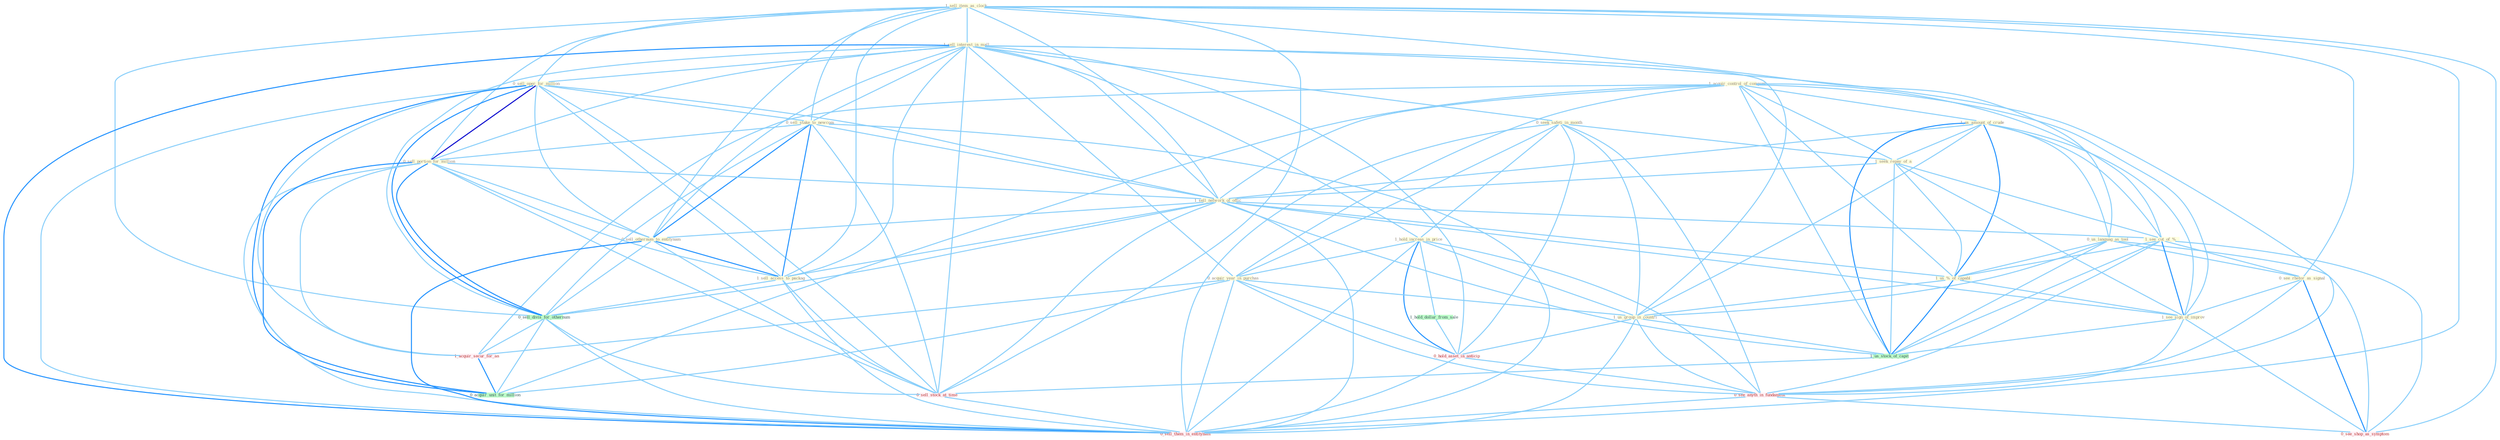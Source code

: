 Graph G{ 
    node
    [shape=polygon,style=filled,width=.5,height=.06,color="#BDFCC9",fixedsize=true,fontsize=4,
    fontcolor="#2f4f4f"];
    {node
    [color="#ffffe0", fontcolor="#8b7d6b"] "1_sell_item_as_clock " "1_sell_interest_in_mall " "0_seek_safeti_in_month " "1_hold_increas_in_price " "1_acquir_control_of_compani " "1_us_amount_of_crude " "0_sell_oper_for_million " "0_us_languag_as_tool " "0_sell_stake_to_newcom " "0_sell_portion_for_million " "1_seek_repay_of_a " "1_sell_network_of_offic " "0_acquir_year_in_purchas " "1_see_cut_of_% " "0_sell_othernum_to_entitynam " "0_see_rhetor_as_signal " "1_us_%_of_capabl " "1_see_sign_of_improv " "1_sell_access_to_packag " "1_us_group_in_countri "}
{node [color="#fff0f5", fontcolor="#b22222"] "1_acquir_secur_for_an " "0_hold_asset_in_anticip " "0_sell_stock_at_time " "0_see_anyth_in_fundament " "0_see_shop_as_symptom " "0_sell_them_in_entitynam "}
edge [color="#B0E2FF"];

	"1_sell_item_as_clock " -- "1_sell_interest_in_mall " [w="1", color="#87cefa" ];
	"1_sell_item_as_clock " -- "0_sell_oper_for_million " [w="1", color="#87cefa" ];
	"1_sell_item_as_clock " -- "0_us_languag_as_tool " [w="1", color="#87cefa" ];
	"1_sell_item_as_clock " -- "0_sell_stake_to_newcom " [w="1", color="#87cefa" ];
	"1_sell_item_as_clock " -- "0_sell_portion_for_million " [w="1", color="#87cefa" ];
	"1_sell_item_as_clock " -- "1_sell_network_of_offic " [w="1", color="#87cefa" ];
	"1_sell_item_as_clock " -- "0_sell_othernum_to_entitynam " [w="1", color="#87cefa" ];
	"1_sell_item_as_clock " -- "0_see_rhetor_as_signal " [w="1", color="#87cefa" ];
	"1_sell_item_as_clock " -- "1_sell_access_to_packag " [w="1", color="#87cefa" ];
	"1_sell_item_as_clock " -- "0_sell_divis_for_othernum " [w="1", color="#87cefa" ];
	"1_sell_item_as_clock " -- "0_sell_stock_at_time " [w="1", color="#87cefa" ];
	"1_sell_item_as_clock " -- "0_see_shop_as_symptom " [w="1", color="#87cefa" ];
	"1_sell_item_as_clock " -- "0_sell_them_in_entitynam " [w="1", color="#87cefa" ];
	"1_sell_interest_in_mall " -- "0_seek_safeti_in_month " [w="1", color="#87cefa" ];
	"1_sell_interest_in_mall " -- "1_hold_increas_in_price " [w="1", color="#87cefa" ];
	"1_sell_interest_in_mall " -- "0_sell_oper_for_million " [w="1", color="#87cefa" ];
	"1_sell_interest_in_mall " -- "0_sell_stake_to_newcom " [w="1", color="#87cefa" ];
	"1_sell_interest_in_mall " -- "0_sell_portion_for_million " [w="1", color="#87cefa" ];
	"1_sell_interest_in_mall " -- "1_sell_network_of_offic " [w="1", color="#87cefa" ];
	"1_sell_interest_in_mall " -- "0_acquir_year_in_purchas " [w="1", color="#87cefa" ];
	"1_sell_interest_in_mall " -- "0_sell_othernum_to_entitynam " [w="1", color="#87cefa" ];
	"1_sell_interest_in_mall " -- "1_sell_access_to_packag " [w="1", color="#87cefa" ];
	"1_sell_interest_in_mall " -- "1_us_group_in_countri " [w="1", color="#87cefa" ];
	"1_sell_interest_in_mall " -- "0_sell_divis_for_othernum " [w="1", color="#87cefa" ];
	"1_sell_interest_in_mall " -- "0_hold_asset_in_anticip " [w="1", color="#87cefa" ];
	"1_sell_interest_in_mall " -- "0_sell_stock_at_time " [w="1", color="#87cefa" ];
	"1_sell_interest_in_mall " -- "0_see_anyth_in_fundament " [w="1", color="#87cefa" ];
	"1_sell_interest_in_mall " -- "0_sell_them_in_entitynam " [w="2", color="#1e90ff" , len=0.8];
	"0_seek_safeti_in_month " -- "1_hold_increas_in_price " [w="1", color="#87cefa" ];
	"0_seek_safeti_in_month " -- "1_seek_repay_of_a " [w="1", color="#87cefa" ];
	"0_seek_safeti_in_month " -- "0_acquir_year_in_purchas " [w="1", color="#87cefa" ];
	"0_seek_safeti_in_month " -- "1_us_group_in_countri " [w="1", color="#87cefa" ];
	"0_seek_safeti_in_month " -- "0_hold_asset_in_anticip " [w="1", color="#87cefa" ];
	"0_seek_safeti_in_month " -- "0_see_anyth_in_fundament " [w="1", color="#87cefa" ];
	"0_seek_safeti_in_month " -- "0_sell_them_in_entitynam " [w="1", color="#87cefa" ];
	"1_hold_increas_in_price " -- "0_acquir_year_in_purchas " [w="1", color="#87cefa" ];
	"1_hold_increas_in_price " -- "1_us_group_in_countri " [w="1", color="#87cefa" ];
	"1_hold_increas_in_price " -- "1_hold_dollar_from_sale " [w="1", color="#87cefa" ];
	"1_hold_increas_in_price " -- "0_hold_asset_in_anticip " [w="2", color="#1e90ff" , len=0.8];
	"1_hold_increas_in_price " -- "0_see_anyth_in_fundament " [w="1", color="#87cefa" ];
	"1_hold_increas_in_price " -- "0_sell_them_in_entitynam " [w="1", color="#87cefa" ];
	"1_acquir_control_of_compani " -- "1_us_amount_of_crude " [w="1", color="#87cefa" ];
	"1_acquir_control_of_compani " -- "1_seek_repay_of_a " [w="1", color="#87cefa" ];
	"1_acquir_control_of_compani " -- "1_sell_network_of_offic " [w="1", color="#87cefa" ];
	"1_acquir_control_of_compani " -- "0_acquir_year_in_purchas " [w="1", color="#87cefa" ];
	"1_acquir_control_of_compani " -- "1_see_cut_of_% " [w="1", color="#87cefa" ];
	"1_acquir_control_of_compani " -- "1_us_%_of_capabl " [w="1", color="#87cefa" ];
	"1_acquir_control_of_compani " -- "1_see_sign_of_improv " [w="1", color="#87cefa" ];
	"1_acquir_control_of_compani " -- "1_acquir_secur_for_an " [w="1", color="#87cefa" ];
	"1_acquir_control_of_compani " -- "1_us_stock_of_capit " [w="1", color="#87cefa" ];
	"1_acquir_control_of_compani " -- "0_acquir_unit_for_million " [w="1", color="#87cefa" ];
	"1_us_amount_of_crude " -- "0_us_languag_as_tool " [w="1", color="#87cefa" ];
	"1_us_amount_of_crude " -- "1_seek_repay_of_a " [w="1", color="#87cefa" ];
	"1_us_amount_of_crude " -- "1_sell_network_of_offic " [w="1", color="#87cefa" ];
	"1_us_amount_of_crude " -- "1_see_cut_of_% " [w="1", color="#87cefa" ];
	"1_us_amount_of_crude " -- "1_us_%_of_capabl " [w="2", color="#1e90ff" , len=0.8];
	"1_us_amount_of_crude " -- "1_see_sign_of_improv " [w="1", color="#87cefa" ];
	"1_us_amount_of_crude " -- "1_us_group_in_countri " [w="1", color="#87cefa" ];
	"1_us_amount_of_crude " -- "1_us_stock_of_capit " [w="2", color="#1e90ff" , len=0.8];
	"0_sell_oper_for_million " -- "0_sell_stake_to_newcom " [w="1", color="#87cefa" ];
	"0_sell_oper_for_million " -- "0_sell_portion_for_million " [w="3", color="#0000cd" , len=0.6];
	"0_sell_oper_for_million " -- "1_sell_network_of_offic " [w="1", color="#87cefa" ];
	"0_sell_oper_for_million " -- "0_sell_othernum_to_entitynam " [w="1", color="#87cefa" ];
	"0_sell_oper_for_million " -- "1_sell_access_to_packag " [w="1", color="#87cefa" ];
	"0_sell_oper_for_million " -- "0_sell_divis_for_othernum " [w="2", color="#1e90ff" , len=0.8];
	"0_sell_oper_for_million " -- "1_acquir_secur_for_an " [w="1", color="#87cefa" ];
	"0_sell_oper_for_million " -- "0_sell_stock_at_time " [w="1", color="#87cefa" ];
	"0_sell_oper_for_million " -- "0_acquir_unit_for_million " [w="2", color="#1e90ff" , len=0.8];
	"0_sell_oper_for_million " -- "0_sell_them_in_entitynam " [w="1", color="#87cefa" ];
	"0_us_languag_as_tool " -- "0_see_rhetor_as_signal " [w="1", color="#87cefa" ];
	"0_us_languag_as_tool " -- "1_us_%_of_capabl " [w="1", color="#87cefa" ];
	"0_us_languag_as_tool " -- "1_us_group_in_countri " [w="1", color="#87cefa" ];
	"0_us_languag_as_tool " -- "1_us_stock_of_capit " [w="1", color="#87cefa" ];
	"0_us_languag_as_tool " -- "0_see_shop_as_symptom " [w="1", color="#87cefa" ];
	"0_sell_stake_to_newcom " -- "0_sell_portion_for_million " [w="1", color="#87cefa" ];
	"0_sell_stake_to_newcom " -- "1_sell_network_of_offic " [w="1", color="#87cefa" ];
	"0_sell_stake_to_newcom " -- "0_sell_othernum_to_entitynam " [w="2", color="#1e90ff" , len=0.8];
	"0_sell_stake_to_newcom " -- "1_sell_access_to_packag " [w="2", color="#1e90ff" , len=0.8];
	"0_sell_stake_to_newcom " -- "0_sell_divis_for_othernum " [w="1", color="#87cefa" ];
	"0_sell_stake_to_newcom " -- "0_sell_stock_at_time " [w="1", color="#87cefa" ];
	"0_sell_stake_to_newcom " -- "0_sell_them_in_entitynam " [w="1", color="#87cefa" ];
	"0_sell_portion_for_million " -- "1_sell_network_of_offic " [w="1", color="#87cefa" ];
	"0_sell_portion_for_million " -- "0_sell_othernum_to_entitynam " [w="1", color="#87cefa" ];
	"0_sell_portion_for_million " -- "1_sell_access_to_packag " [w="1", color="#87cefa" ];
	"0_sell_portion_for_million " -- "0_sell_divis_for_othernum " [w="2", color="#1e90ff" , len=0.8];
	"0_sell_portion_for_million " -- "1_acquir_secur_for_an " [w="1", color="#87cefa" ];
	"0_sell_portion_for_million " -- "0_sell_stock_at_time " [w="1", color="#87cefa" ];
	"0_sell_portion_for_million " -- "0_acquir_unit_for_million " [w="2", color="#1e90ff" , len=0.8];
	"0_sell_portion_for_million " -- "0_sell_them_in_entitynam " [w="1", color="#87cefa" ];
	"1_seek_repay_of_a " -- "1_sell_network_of_offic " [w="1", color="#87cefa" ];
	"1_seek_repay_of_a " -- "1_see_cut_of_% " [w="1", color="#87cefa" ];
	"1_seek_repay_of_a " -- "1_us_%_of_capabl " [w="1", color="#87cefa" ];
	"1_seek_repay_of_a " -- "1_see_sign_of_improv " [w="1", color="#87cefa" ];
	"1_seek_repay_of_a " -- "1_us_stock_of_capit " [w="1", color="#87cefa" ];
	"1_sell_network_of_offic " -- "1_see_cut_of_% " [w="1", color="#87cefa" ];
	"1_sell_network_of_offic " -- "0_sell_othernum_to_entitynam " [w="1", color="#87cefa" ];
	"1_sell_network_of_offic " -- "1_us_%_of_capabl " [w="1", color="#87cefa" ];
	"1_sell_network_of_offic " -- "1_see_sign_of_improv " [w="1", color="#87cefa" ];
	"1_sell_network_of_offic " -- "1_sell_access_to_packag " [w="1", color="#87cefa" ];
	"1_sell_network_of_offic " -- "0_sell_divis_for_othernum " [w="1", color="#87cefa" ];
	"1_sell_network_of_offic " -- "1_us_stock_of_capit " [w="1", color="#87cefa" ];
	"1_sell_network_of_offic " -- "0_sell_stock_at_time " [w="1", color="#87cefa" ];
	"1_sell_network_of_offic " -- "0_sell_them_in_entitynam " [w="1", color="#87cefa" ];
	"0_acquir_year_in_purchas " -- "1_us_group_in_countri " [w="1", color="#87cefa" ];
	"0_acquir_year_in_purchas " -- "1_acquir_secur_for_an " [w="1", color="#87cefa" ];
	"0_acquir_year_in_purchas " -- "0_hold_asset_in_anticip " [w="1", color="#87cefa" ];
	"0_acquir_year_in_purchas " -- "0_see_anyth_in_fundament " [w="1", color="#87cefa" ];
	"0_acquir_year_in_purchas " -- "0_acquir_unit_for_million " [w="1", color="#87cefa" ];
	"0_acquir_year_in_purchas " -- "0_sell_them_in_entitynam " [w="1", color="#87cefa" ];
	"1_see_cut_of_% " -- "0_see_rhetor_as_signal " [w="1", color="#87cefa" ];
	"1_see_cut_of_% " -- "1_us_%_of_capabl " [w="1", color="#87cefa" ];
	"1_see_cut_of_% " -- "1_see_sign_of_improv " [w="2", color="#1e90ff" , len=0.8];
	"1_see_cut_of_% " -- "1_us_stock_of_capit " [w="1", color="#87cefa" ];
	"1_see_cut_of_% " -- "0_see_anyth_in_fundament " [w="1", color="#87cefa" ];
	"1_see_cut_of_% " -- "0_see_shop_as_symptom " [w="1", color="#87cefa" ];
	"0_sell_othernum_to_entitynam " -- "1_sell_access_to_packag " [w="2", color="#1e90ff" , len=0.8];
	"0_sell_othernum_to_entitynam " -- "0_sell_divis_for_othernum " [w="1", color="#87cefa" ];
	"0_sell_othernum_to_entitynam " -- "0_sell_stock_at_time " [w="1", color="#87cefa" ];
	"0_sell_othernum_to_entitynam " -- "0_sell_them_in_entitynam " [w="2", color="#1e90ff" , len=0.8];
	"0_see_rhetor_as_signal " -- "1_see_sign_of_improv " [w="1", color="#87cefa" ];
	"0_see_rhetor_as_signal " -- "0_see_anyth_in_fundament " [w="1", color="#87cefa" ];
	"0_see_rhetor_as_signal " -- "0_see_shop_as_symptom " [w="2", color="#1e90ff" , len=0.8];
	"1_us_%_of_capabl " -- "1_see_sign_of_improv " [w="1", color="#87cefa" ];
	"1_us_%_of_capabl " -- "1_us_group_in_countri " [w="1", color="#87cefa" ];
	"1_us_%_of_capabl " -- "1_us_stock_of_capit " [w="2", color="#1e90ff" , len=0.8];
	"1_see_sign_of_improv " -- "1_us_stock_of_capit " [w="1", color="#87cefa" ];
	"1_see_sign_of_improv " -- "0_see_anyth_in_fundament " [w="1", color="#87cefa" ];
	"1_see_sign_of_improv " -- "0_see_shop_as_symptom " [w="1", color="#87cefa" ];
	"1_sell_access_to_packag " -- "0_sell_divis_for_othernum " [w="1", color="#87cefa" ];
	"1_sell_access_to_packag " -- "0_sell_stock_at_time " [w="1", color="#87cefa" ];
	"1_sell_access_to_packag " -- "0_sell_them_in_entitynam " [w="1", color="#87cefa" ];
	"1_us_group_in_countri " -- "1_us_stock_of_capit " [w="1", color="#87cefa" ];
	"1_us_group_in_countri " -- "0_hold_asset_in_anticip " [w="1", color="#87cefa" ];
	"1_us_group_in_countri " -- "0_see_anyth_in_fundament " [w="1", color="#87cefa" ];
	"1_us_group_in_countri " -- "0_sell_them_in_entitynam " [w="1", color="#87cefa" ];
	"0_sell_divis_for_othernum " -- "1_acquir_secur_for_an " [w="1", color="#87cefa" ];
	"0_sell_divis_for_othernum " -- "0_sell_stock_at_time " [w="1", color="#87cefa" ];
	"0_sell_divis_for_othernum " -- "0_acquir_unit_for_million " [w="1", color="#87cefa" ];
	"0_sell_divis_for_othernum " -- "0_sell_them_in_entitynam " [w="1", color="#87cefa" ];
	"1_acquir_secur_for_an " -- "0_acquir_unit_for_million " [w="2", color="#1e90ff" , len=0.8];
	"1_us_stock_of_capit " -- "0_sell_stock_at_time " [w="1", color="#87cefa" ];
	"1_hold_dollar_from_sale " -- "0_hold_asset_in_anticip " [w="1", color="#87cefa" ];
	"0_hold_asset_in_anticip " -- "0_see_anyth_in_fundament " [w="1", color="#87cefa" ];
	"0_hold_asset_in_anticip " -- "0_sell_them_in_entitynam " [w="1", color="#87cefa" ];
	"0_sell_stock_at_time " -- "0_sell_them_in_entitynam " [w="1", color="#87cefa" ];
	"0_see_anyth_in_fundament " -- "0_see_shop_as_symptom " [w="1", color="#87cefa" ];
	"0_see_anyth_in_fundament " -- "0_sell_them_in_entitynam " [w="1", color="#87cefa" ];
}